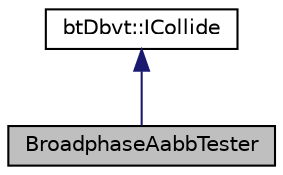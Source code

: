 digraph "BroadphaseAabbTester"
{
  edge [fontname="Helvetica",fontsize="10",labelfontname="Helvetica",labelfontsize="10"];
  node [fontname="Helvetica",fontsize="10",shape=record];
  Node1 [label="BroadphaseAabbTester",height=0.2,width=0.4,color="black", fillcolor="grey75", style="filled", fontcolor="black"];
  Node2 -> Node1 [dir="back",color="midnightblue",fontsize="10",style="solid"];
  Node2 [label="btDbvt::ICollide",height=0.2,width=0.4,color="black", fillcolor="white", style="filled",URL="$structbt_dbvt_1_1_i_collide.html"];
}
